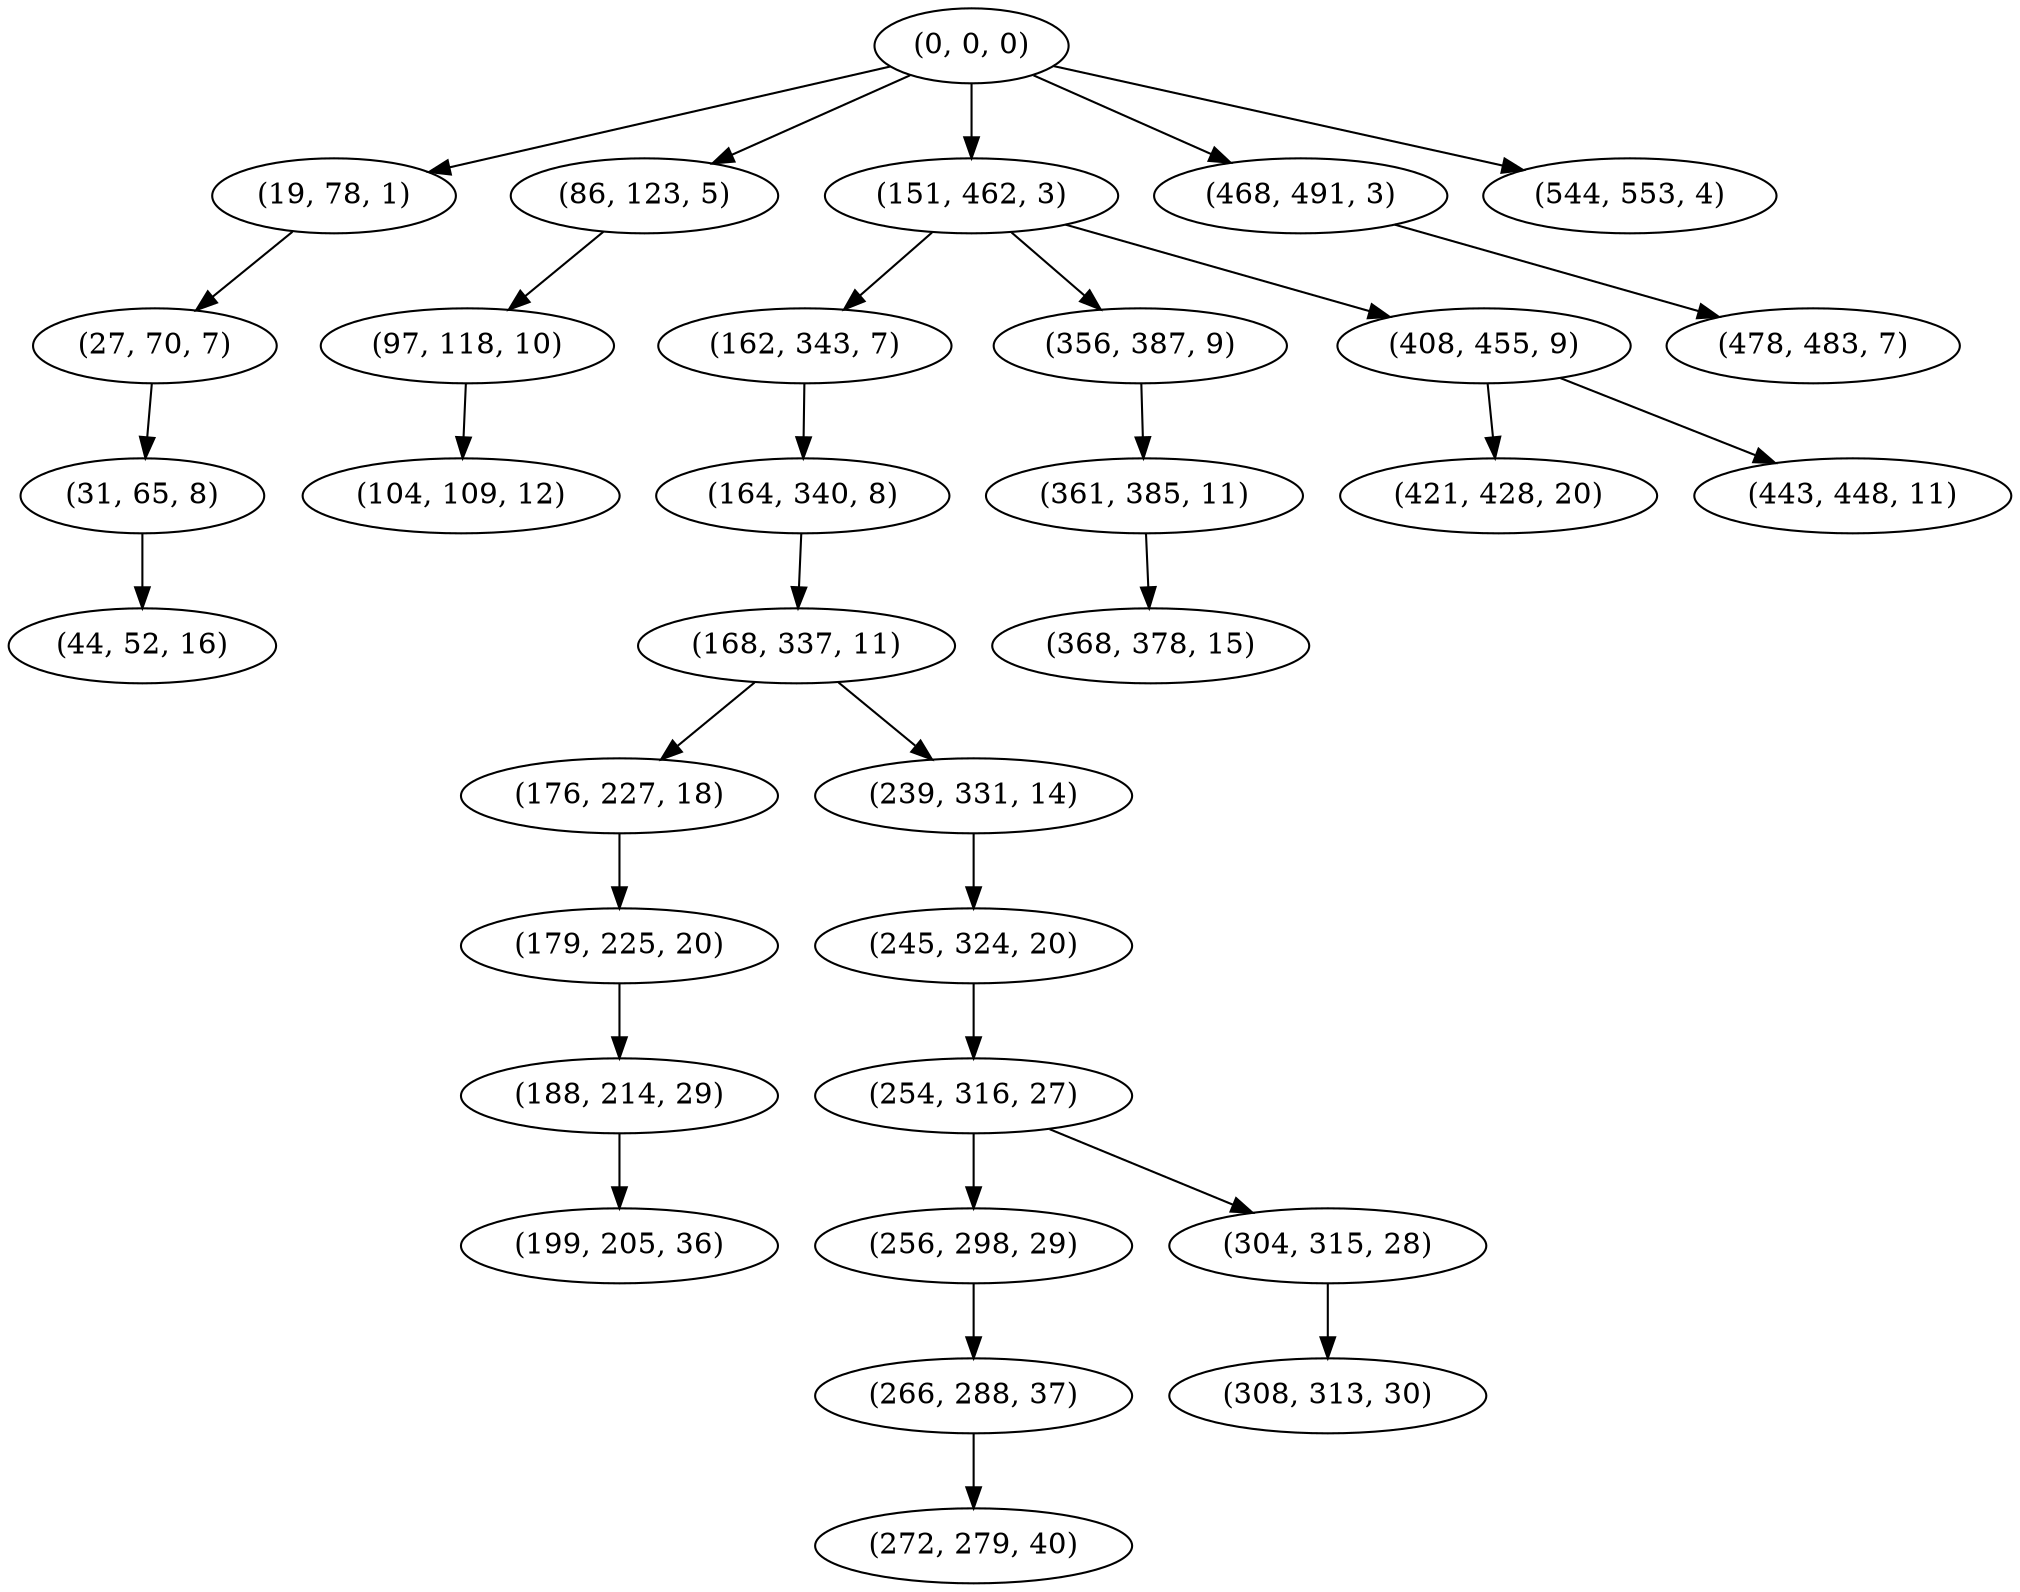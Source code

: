 digraph tree {
    "(0, 0, 0)";
    "(19, 78, 1)";
    "(27, 70, 7)";
    "(31, 65, 8)";
    "(44, 52, 16)";
    "(86, 123, 5)";
    "(97, 118, 10)";
    "(104, 109, 12)";
    "(151, 462, 3)";
    "(162, 343, 7)";
    "(164, 340, 8)";
    "(168, 337, 11)";
    "(176, 227, 18)";
    "(179, 225, 20)";
    "(188, 214, 29)";
    "(199, 205, 36)";
    "(239, 331, 14)";
    "(245, 324, 20)";
    "(254, 316, 27)";
    "(256, 298, 29)";
    "(266, 288, 37)";
    "(272, 279, 40)";
    "(304, 315, 28)";
    "(308, 313, 30)";
    "(356, 387, 9)";
    "(361, 385, 11)";
    "(368, 378, 15)";
    "(408, 455, 9)";
    "(421, 428, 20)";
    "(443, 448, 11)";
    "(468, 491, 3)";
    "(478, 483, 7)";
    "(544, 553, 4)";
    "(0, 0, 0)" -> "(19, 78, 1)";
    "(0, 0, 0)" -> "(86, 123, 5)";
    "(0, 0, 0)" -> "(151, 462, 3)";
    "(0, 0, 0)" -> "(468, 491, 3)";
    "(0, 0, 0)" -> "(544, 553, 4)";
    "(19, 78, 1)" -> "(27, 70, 7)";
    "(27, 70, 7)" -> "(31, 65, 8)";
    "(31, 65, 8)" -> "(44, 52, 16)";
    "(86, 123, 5)" -> "(97, 118, 10)";
    "(97, 118, 10)" -> "(104, 109, 12)";
    "(151, 462, 3)" -> "(162, 343, 7)";
    "(151, 462, 3)" -> "(356, 387, 9)";
    "(151, 462, 3)" -> "(408, 455, 9)";
    "(162, 343, 7)" -> "(164, 340, 8)";
    "(164, 340, 8)" -> "(168, 337, 11)";
    "(168, 337, 11)" -> "(176, 227, 18)";
    "(168, 337, 11)" -> "(239, 331, 14)";
    "(176, 227, 18)" -> "(179, 225, 20)";
    "(179, 225, 20)" -> "(188, 214, 29)";
    "(188, 214, 29)" -> "(199, 205, 36)";
    "(239, 331, 14)" -> "(245, 324, 20)";
    "(245, 324, 20)" -> "(254, 316, 27)";
    "(254, 316, 27)" -> "(256, 298, 29)";
    "(254, 316, 27)" -> "(304, 315, 28)";
    "(256, 298, 29)" -> "(266, 288, 37)";
    "(266, 288, 37)" -> "(272, 279, 40)";
    "(304, 315, 28)" -> "(308, 313, 30)";
    "(356, 387, 9)" -> "(361, 385, 11)";
    "(361, 385, 11)" -> "(368, 378, 15)";
    "(408, 455, 9)" -> "(421, 428, 20)";
    "(408, 455, 9)" -> "(443, 448, 11)";
    "(468, 491, 3)" -> "(478, 483, 7)";
}
